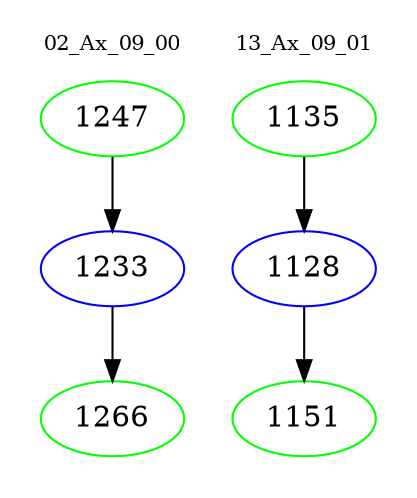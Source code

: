digraph{
subgraph cluster_0 {
color = white
label = "02_Ax_09_00";
fontsize=10;
T0_1247 [label="1247", color="green"]
T0_1247 -> T0_1233 [color="black"]
T0_1233 [label="1233", color="blue"]
T0_1233 -> T0_1266 [color="black"]
T0_1266 [label="1266", color="green"]
}
subgraph cluster_1 {
color = white
label = "13_Ax_09_01";
fontsize=10;
T1_1135 [label="1135", color="green"]
T1_1135 -> T1_1128 [color="black"]
T1_1128 [label="1128", color="blue"]
T1_1128 -> T1_1151 [color="black"]
T1_1151 [label="1151", color="green"]
}
}
